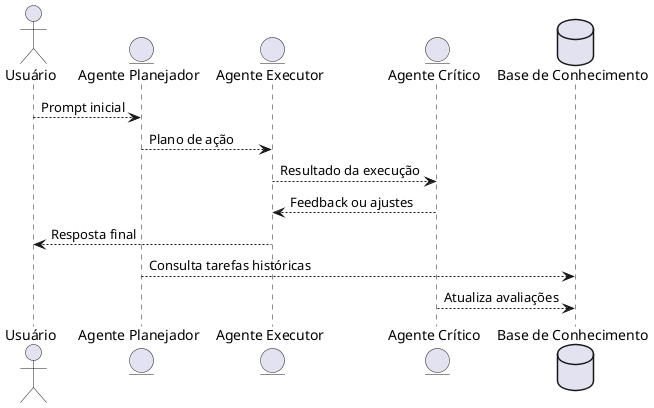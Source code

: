 
@startuml
actor Usuário
entity "Agente Planejador" as Planner
entity "Agente Executor" as Executor
entity "Agente Crítico" as Critico
database "Base de Conhecimento" as KB

Usuário --> Planner : Prompt inicial
Planner --> Executor : Plano de ação
Executor --> Critico : Resultado da execução
Critico --> Executor : Feedback ou ajustes
Executor --> Usuário : Resposta final
Planner --> KB : Consulta tarefas históricas
Critico --> KB : Atualiza avaliações

@enduml
